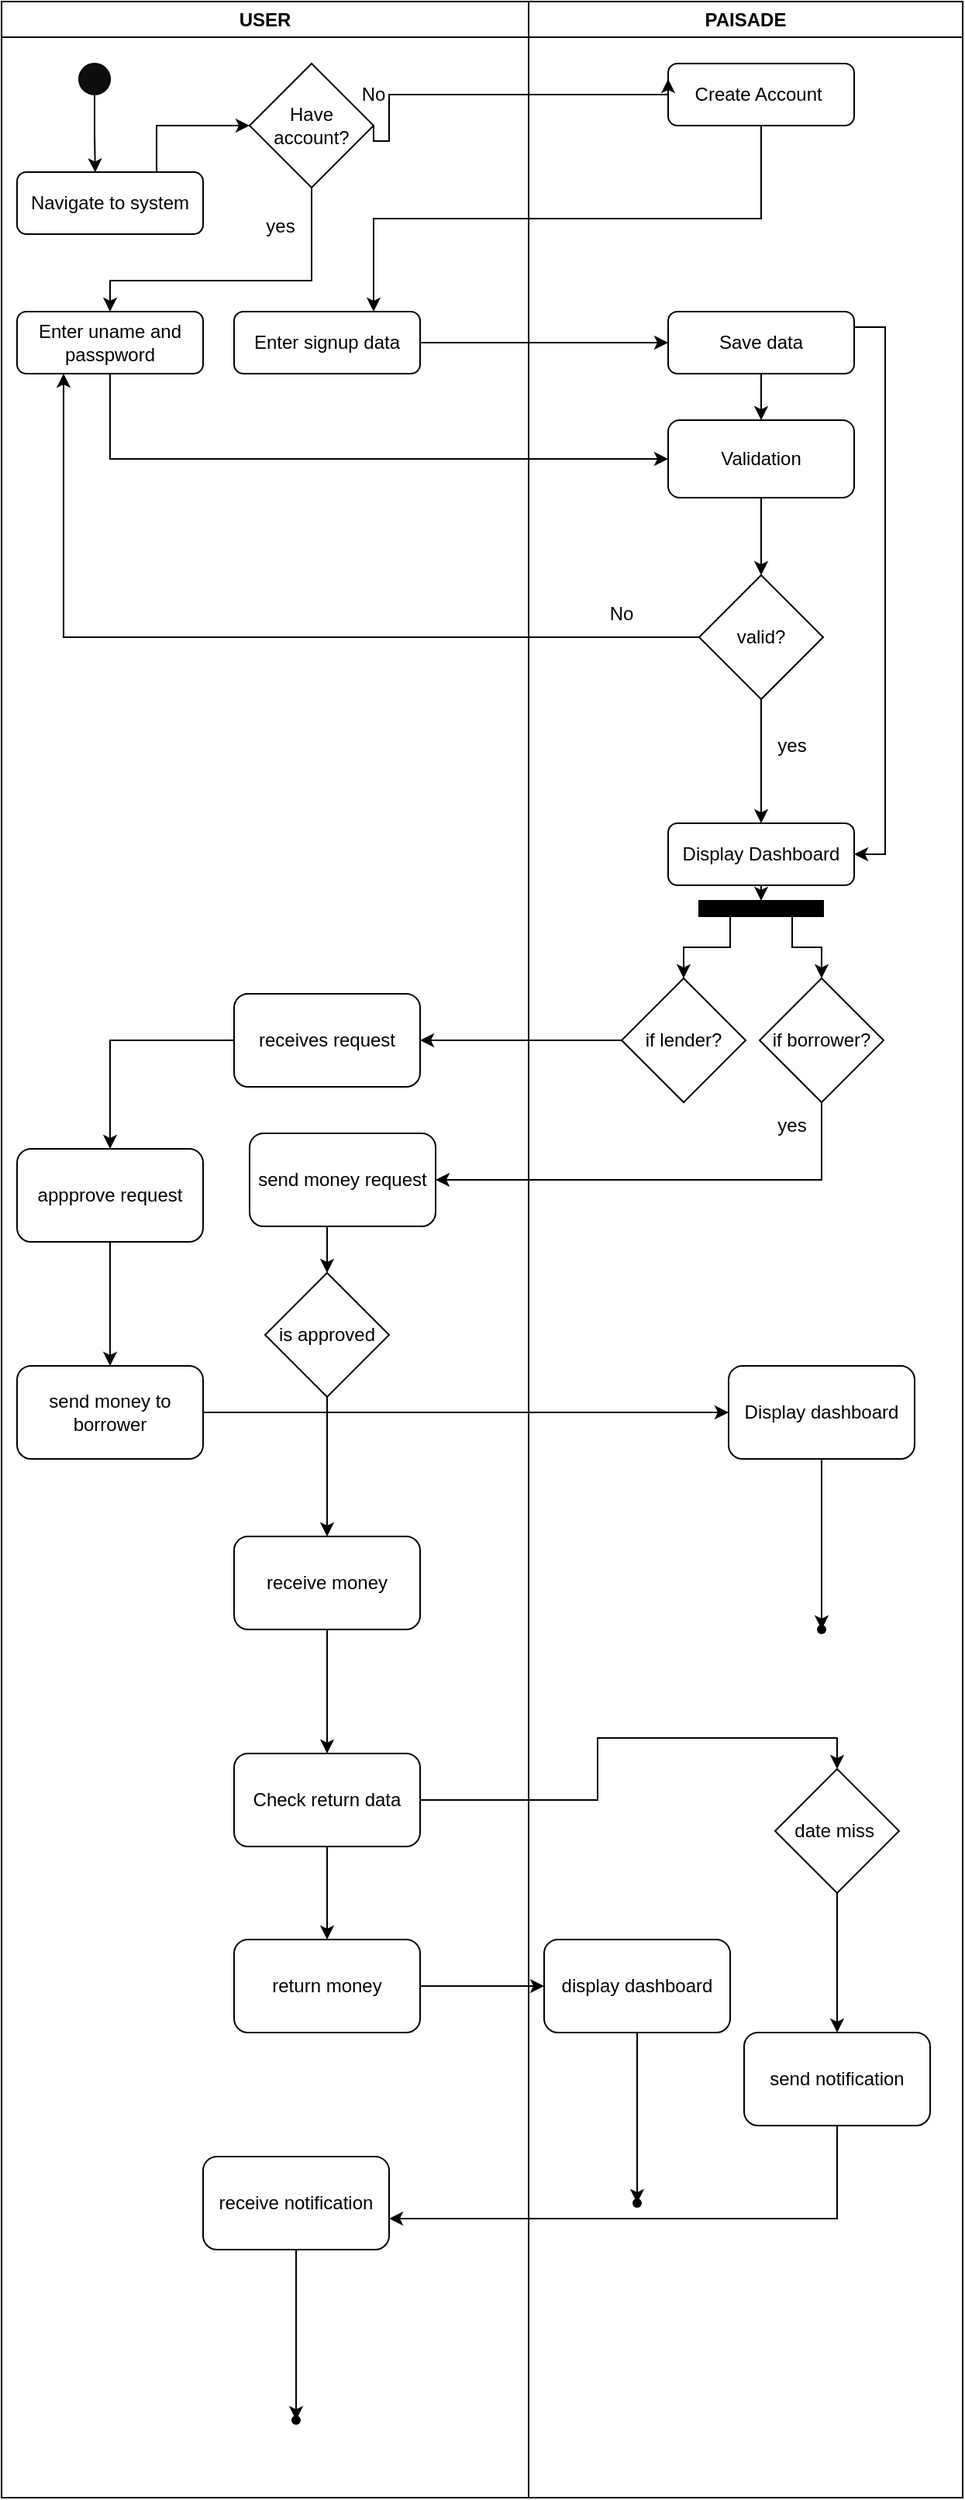 <mxfile version="22.0.3" type="device">
  <diagram name="Page-1" id="zBLn5wDJ_nwDbTgyKjne">
    <mxGraphModel dx="1290" dy="613" grid="1" gridSize="10" guides="1" tooltips="1" connect="1" arrows="1" fold="1" page="1" pageScale="1" pageWidth="850" pageHeight="1100" math="0" shadow="0">
      <root>
        <mxCell id="0" />
        <mxCell id="1" parent="0" />
        <mxCell id="cH3tdMjU5lzQY30ploKg-3" value="USER" style="swimlane;whiteSpace=wrap;html=1;" parent="1" vertex="1">
          <mxGeometry x="120" y="110" width="340" height="1610" as="geometry" />
        </mxCell>
        <mxCell id="cH3tdMjU5lzQY30ploKg-4" style="edgeStyle=orthogonalEdgeStyle;rounded=0;orthogonalLoop=1;jettySize=auto;html=1;exitX=0.5;exitY=1;exitDx=0;exitDy=0;entryX=0.42;entryY=0.005;entryDx=0;entryDy=0;entryPerimeter=0;" parent="cH3tdMjU5lzQY30ploKg-3" source="cH3tdMjU5lzQY30ploKg-5" target="cH3tdMjU5lzQY30ploKg-7" edge="1">
          <mxGeometry relative="1" as="geometry" />
        </mxCell>
        <mxCell id="cH3tdMjU5lzQY30ploKg-5" value="" style="ellipse;whiteSpace=wrap;html=1;aspect=fixed;fillColor=#0D0D0D;" parent="cH3tdMjU5lzQY30ploKg-3" vertex="1">
          <mxGeometry x="50" y="40" width="20" height="20" as="geometry" />
        </mxCell>
        <mxCell id="cH3tdMjU5lzQY30ploKg-6" style="edgeStyle=orthogonalEdgeStyle;rounded=0;orthogonalLoop=1;jettySize=auto;html=1;exitX=0.75;exitY=0;exitDx=0;exitDy=0;entryX=0;entryY=0.5;entryDx=0;entryDy=0;" parent="cH3tdMjU5lzQY30ploKg-3" source="cH3tdMjU5lzQY30ploKg-7" target="cH3tdMjU5lzQY30ploKg-9" edge="1">
          <mxGeometry relative="1" as="geometry" />
        </mxCell>
        <mxCell id="cH3tdMjU5lzQY30ploKg-7" value="Navigate to system" style="rounded=1;whiteSpace=wrap;html=1;" parent="cH3tdMjU5lzQY30ploKg-3" vertex="1">
          <mxGeometry x="10" y="110" width="120" height="40" as="geometry" />
        </mxCell>
        <mxCell id="cH3tdMjU5lzQY30ploKg-8" style="edgeStyle=orthogonalEdgeStyle;rounded=0;orthogonalLoop=1;jettySize=auto;html=1;exitX=0.5;exitY=1;exitDx=0;exitDy=0;entryX=0.5;entryY=0;entryDx=0;entryDy=0;" parent="cH3tdMjU5lzQY30ploKg-3" source="cH3tdMjU5lzQY30ploKg-9" target="cH3tdMjU5lzQY30ploKg-10" edge="1">
          <mxGeometry relative="1" as="geometry">
            <Array as="points">
              <mxPoint x="200" y="180" />
              <mxPoint x="70" y="180" />
            </Array>
          </mxGeometry>
        </mxCell>
        <mxCell id="cH3tdMjU5lzQY30ploKg-9" value="Have account?" style="rhombus;whiteSpace=wrap;html=1;" parent="cH3tdMjU5lzQY30ploKg-3" vertex="1">
          <mxGeometry x="160" y="40" width="80" height="80" as="geometry" />
        </mxCell>
        <mxCell id="cH3tdMjU5lzQY30ploKg-10" value="Enter uname and passpword" style="rounded=1;whiteSpace=wrap;html=1;" parent="cH3tdMjU5lzQY30ploKg-3" vertex="1">
          <mxGeometry x="10" y="200" width="120" height="40" as="geometry" />
        </mxCell>
        <mxCell id="cH3tdMjU5lzQY30ploKg-11" value="Enter signup data" style="rounded=1;whiteSpace=wrap;html=1;" parent="cH3tdMjU5lzQY30ploKg-3" vertex="1">
          <mxGeometry x="150" y="200" width="120" height="40" as="geometry" />
        </mxCell>
        <mxCell id="cH3tdMjU5lzQY30ploKg-12" value="No" style="text;html=1;strokeColor=none;fillColor=none;align=center;verticalAlign=middle;whiteSpace=wrap;rounded=0;" parent="cH3tdMjU5lzQY30ploKg-3" vertex="1">
          <mxGeometry x="210" y="45" width="60" height="30" as="geometry" />
        </mxCell>
        <mxCell id="cH3tdMjU5lzQY30ploKg-13" value="yes" style="text;html=1;strokeColor=none;fillColor=none;align=center;verticalAlign=middle;whiteSpace=wrap;rounded=0;" parent="cH3tdMjU5lzQY30ploKg-3" vertex="1">
          <mxGeometry x="150" y="130" width="60" height="30" as="geometry" />
        </mxCell>
        <mxCell id="cH3tdMjU5lzQY30ploKg-82" style="edgeStyle=orthogonalEdgeStyle;rounded=0;orthogonalLoop=1;jettySize=auto;html=1;exitX=0.5;exitY=1;exitDx=0;exitDy=0;entryX=0.5;entryY=0;entryDx=0;entryDy=0;" parent="cH3tdMjU5lzQY30ploKg-3" source="cH3tdMjU5lzQY30ploKg-55" target="cH3tdMjU5lzQY30ploKg-79" edge="1">
          <mxGeometry relative="1" as="geometry" />
        </mxCell>
        <mxCell id="cH3tdMjU5lzQY30ploKg-55" value="send money request" style="rounded=1;whiteSpace=wrap;html=1;" parent="cH3tdMjU5lzQY30ploKg-3" vertex="1">
          <mxGeometry x="160" y="730" width="120" height="60" as="geometry" />
        </mxCell>
        <mxCell id="cH3tdMjU5lzQY30ploKg-66" style="edgeStyle=orthogonalEdgeStyle;rounded=0;orthogonalLoop=1;jettySize=auto;html=1;exitX=0;exitY=0.5;exitDx=0;exitDy=0;entryX=0.5;entryY=0;entryDx=0;entryDy=0;" parent="cH3tdMjU5lzQY30ploKg-3" source="cH3tdMjU5lzQY30ploKg-63" target="cH3tdMjU5lzQY30ploKg-65" edge="1">
          <mxGeometry relative="1" as="geometry" />
        </mxCell>
        <mxCell id="cH3tdMjU5lzQY30ploKg-63" value="receives request" style="rounded=1;whiteSpace=wrap;html=1;" parent="cH3tdMjU5lzQY30ploKg-3" vertex="1">
          <mxGeometry x="150" y="640" width="120" height="60" as="geometry" />
        </mxCell>
        <mxCell id="cH3tdMjU5lzQY30ploKg-68" value="" style="edgeStyle=orthogonalEdgeStyle;rounded=0;orthogonalLoop=1;jettySize=auto;html=1;" parent="cH3tdMjU5lzQY30ploKg-3" source="cH3tdMjU5lzQY30ploKg-65" target="cH3tdMjU5lzQY30ploKg-67" edge="1">
          <mxGeometry relative="1" as="geometry" />
        </mxCell>
        <mxCell id="cH3tdMjU5lzQY30ploKg-65" value="appprove request" style="rounded=1;whiteSpace=wrap;html=1;" parent="cH3tdMjU5lzQY30ploKg-3" vertex="1">
          <mxGeometry x="10" y="740" width="120" height="60" as="geometry" />
        </mxCell>
        <mxCell id="cH3tdMjU5lzQY30ploKg-67" value="send money to borrower" style="whiteSpace=wrap;html=1;rounded=1;" parent="cH3tdMjU5lzQY30ploKg-3" vertex="1">
          <mxGeometry x="10" y="880" width="120" height="60" as="geometry" />
        </mxCell>
        <mxCell id="cH3tdMjU5lzQY30ploKg-81" value="" style="edgeStyle=orthogonalEdgeStyle;rounded=0;orthogonalLoop=1;jettySize=auto;html=1;" parent="cH3tdMjU5lzQY30ploKg-3" source="cH3tdMjU5lzQY30ploKg-79" target="cH3tdMjU5lzQY30ploKg-80" edge="1">
          <mxGeometry relative="1" as="geometry" />
        </mxCell>
        <mxCell id="cH3tdMjU5lzQY30ploKg-79" value="is approved" style="rhombus;whiteSpace=wrap;html=1;" parent="cH3tdMjU5lzQY30ploKg-3" vertex="1">
          <mxGeometry x="170" y="820" width="80" height="80" as="geometry" />
        </mxCell>
        <mxCell id="cH3tdMjU5lzQY30ploKg-84" value="" style="edgeStyle=orthogonalEdgeStyle;rounded=0;orthogonalLoop=1;jettySize=auto;html=1;" parent="cH3tdMjU5lzQY30ploKg-3" source="cH3tdMjU5lzQY30ploKg-80" target="cH3tdMjU5lzQY30ploKg-83" edge="1">
          <mxGeometry relative="1" as="geometry" />
        </mxCell>
        <mxCell id="cH3tdMjU5lzQY30ploKg-80" value="receive money" style="rounded=1;whiteSpace=wrap;html=1;" parent="cH3tdMjU5lzQY30ploKg-3" vertex="1">
          <mxGeometry x="150" y="990" width="120" height="60" as="geometry" />
        </mxCell>
        <mxCell id="cH3tdMjU5lzQY30ploKg-86" style="edgeStyle=orthogonalEdgeStyle;rounded=0;orthogonalLoop=1;jettySize=auto;html=1;exitX=0.5;exitY=1;exitDx=0;exitDy=0;entryX=0.5;entryY=0;entryDx=0;entryDy=0;" parent="cH3tdMjU5lzQY30ploKg-3" source="cH3tdMjU5lzQY30ploKg-83" target="cH3tdMjU5lzQY30ploKg-85" edge="1">
          <mxGeometry relative="1" as="geometry" />
        </mxCell>
        <mxCell id="cH3tdMjU5lzQY30ploKg-83" value="Check return data" style="whiteSpace=wrap;html=1;rounded=1;" parent="cH3tdMjU5lzQY30ploKg-3" vertex="1">
          <mxGeometry x="150" y="1130" width="120" height="60" as="geometry" />
        </mxCell>
        <mxCell id="cH3tdMjU5lzQY30ploKg-92" value="" style="edgeStyle=orthogonalEdgeStyle;rounded=0;orthogonalLoop=1;jettySize=auto;html=1;" parent="cH3tdMjU5lzQY30ploKg-3" source="cH3tdMjU5lzQY30ploKg-85" target="cH3tdMjU5lzQY30ploKg-91" edge="1">
          <mxGeometry relative="1" as="geometry" />
        </mxCell>
        <mxCell id="cH3tdMjU5lzQY30ploKg-85" value="return money" style="rounded=1;whiteSpace=wrap;html=1;" parent="cH3tdMjU5lzQY30ploKg-3" vertex="1">
          <mxGeometry x="150" y="1250" width="120" height="60" as="geometry" />
        </mxCell>
        <mxCell id="cH3tdMjU5lzQY30ploKg-91" value="display dashboard" style="whiteSpace=wrap;html=1;rounded=1;" parent="cH3tdMjU5lzQY30ploKg-3" vertex="1">
          <mxGeometry x="350" y="1250" width="120" height="60" as="geometry" />
        </mxCell>
        <mxCell id="cH3tdMjU5lzQY30ploKg-101" value="receive notification" style="rounded=1;whiteSpace=wrap;html=1;" parent="cH3tdMjU5lzQY30ploKg-3" vertex="1">
          <mxGeometry x="130" y="1390" width="120" height="60" as="geometry" />
        </mxCell>
        <mxCell id="cH3tdMjU5lzQY30ploKg-14" value="PAISADE" style="swimlane;whiteSpace=wrap;html=1;" parent="1" vertex="1">
          <mxGeometry x="460" y="110" width="280" height="1610" as="geometry" />
        </mxCell>
        <mxCell id="cH3tdMjU5lzQY30ploKg-15" value="Create Account&amp;nbsp;" style="rounded=1;whiteSpace=wrap;html=1;" parent="cH3tdMjU5lzQY30ploKg-14" vertex="1">
          <mxGeometry x="90" y="40" width="120" height="40" as="geometry" />
        </mxCell>
        <mxCell id="cH3tdMjU5lzQY30ploKg-16" style="edgeStyle=orthogonalEdgeStyle;rounded=0;orthogonalLoop=1;jettySize=auto;html=1;exitX=0.5;exitY=1;exitDx=0;exitDy=0;entryX=0.5;entryY=0;entryDx=0;entryDy=0;" parent="cH3tdMjU5lzQY30ploKg-14" source="cH3tdMjU5lzQY30ploKg-18" target="cH3tdMjU5lzQY30ploKg-20" edge="1">
          <mxGeometry relative="1" as="geometry" />
        </mxCell>
        <mxCell id="cH3tdMjU5lzQY30ploKg-17" style="edgeStyle=orthogonalEdgeStyle;rounded=0;orthogonalLoop=1;jettySize=auto;html=1;exitX=1;exitY=0.25;exitDx=0;exitDy=0;entryX=1;entryY=0.5;entryDx=0;entryDy=0;" parent="cH3tdMjU5lzQY30ploKg-14" source="cH3tdMjU5lzQY30ploKg-18" target="cH3tdMjU5lzQY30ploKg-25" edge="1">
          <mxGeometry relative="1" as="geometry" />
        </mxCell>
        <mxCell id="cH3tdMjU5lzQY30ploKg-18" value="Save data" style="rounded=1;whiteSpace=wrap;html=1;" parent="cH3tdMjU5lzQY30ploKg-14" vertex="1">
          <mxGeometry x="90" y="200" width="120" height="40" as="geometry" />
        </mxCell>
        <mxCell id="cH3tdMjU5lzQY30ploKg-19" style="edgeStyle=orthogonalEdgeStyle;rounded=0;orthogonalLoop=1;jettySize=auto;html=1;exitX=0.5;exitY=1;exitDx=0;exitDy=0;entryX=0.5;entryY=0;entryDx=0;entryDy=0;" parent="cH3tdMjU5lzQY30ploKg-14" source="cH3tdMjU5lzQY30ploKg-20" target="cH3tdMjU5lzQY30ploKg-22" edge="1">
          <mxGeometry relative="1" as="geometry" />
        </mxCell>
        <mxCell id="cH3tdMjU5lzQY30ploKg-20" value="Validation" style="rounded=1;whiteSpace=wrap;html=1;" parent="cH3tdMjU5lzQY30ploKg-14" vertex="1">
          <mxGeometry x="90" y="270" width="120" height="50" as="geometry" />
        </mxCell>
        <mxCell id="cH3tdMjU5lzQY30ploKg-21" style="edgeStyle=orthogonalEdgeStyle;rounded=0;orthogonalLoop=1;jettySize=auto;html=1;exitX=0.5;exitY=1;exitDx=0;exitDy=0;entryX=0.5;entryY=0;entryDx=0;entryDy=0;" parent="cH3tdMjU5lzQY30ploKg-14" source="cH3tdMjU5lzQY30ploKg-22" target="cH3tdMjU5lzQY30ploKg-25" edge="1">
          <mxGeometry relative="1" as="geometry" />
        </mxCell>
        <mxCell id="cH3tdMjU5lzQY30ploKg-22" value="valid?" style="rhombus;whiteSpace=wrap;html=1;" parent="cH3tdMjU5lzQY30ploKg-14" vertex="1">
          <mxGeometry x="110" y="370" width="80" height="80" as="geometry" />
        </mxCell>
        <mxCell id="cH3tdMjU5lzQY30ploKg-23" value="No" style="text;html=1;strokeColor=none;fillColor=none;align=center;verticalAlign=middle;whiteSpace=wrap;rounded=0;" parent="cH3tdMjU5lzQY30ploKg-14" vertex="1">
          <mxGeometry x="30" y="380" width="60" height="30" as="geometry" />
        </mxCell>
        <mxCell id="sCL16QilqETM9_8wd9ty-2" style="edgeStyle=orthogonalEdgeStyle;rounded=0;orthogonalLoop=1;jettySize=auto;html=1;exitX=0.5;exitY=1;exitDx=0;exitDy=0;entryX=0.5;entryY=0;entryDx=0;entryDy=0;" edge="1" parent="cH3tdMjU5lzQY30ploKg-14" source="cH3tdMjU5lzQY30ploKg-25" target="cH3tdMjU5lzQY30ploKg-57">
          <mxGeometry relative="1" as="geometry" />
        </mxCell>
        <mxCell id="cH3tdMjU5lzQY30ploKg-25" value="Display Dashboard" style="rounded=1;whiteSpace=wrap;html=1;" parent="cH3tdMjU5lzQY30ploKg-14" vertex="1">
          <mxGeometry x="90" y="530" width="120" height="40" as="geometry" />
        </mxCell>
        <mxCell id="cH3tdMjU5lzQY30ploKg-27" value="yes" style="text;html=1;strokeColor=none;fillColor=none;align=center;verticalAlign=middle;whiteSpace=wrap;rounded=0;" parent="cH3tdMjU5lzQY30ploKg-14" vertex="1">
          <mxGeometry x="140" y="465" width="60" height="30" as="geometry" />
        </mxCell>
        <mxCell id="cH3tdMjU5lzQY30ploKg-60" style="edgeStyle=orthogonalEdgeStyle;rounded=0;orthogonalLoop=1;jettySize=auto;html=1;exitX=0.25;exitY=1;exitDx=0;exitDy=0;entryX=0.5;entryY=0;entryDx=0;entryDy=0;" parent="cH3tdMjU5lzQY30ploKg-14" source="cH3tdMjU5lzQY30ploKg-57" target="cH3tdMjU5lzQY30ploKg-58" edge="1">
          <mxGeometry relative="1" as="geometry" />
        </mxCell>
        <mxCell id="cH3tdMjU5lzQY30ploKg-61" style="edgeStyle=orthogonalEdgeStyle;rounded=0;orthogonalLoop=1;jettySize=auto;html=1;exitX=0.75;exitY=1;exitDx=0;exitDy=0;entryX=0.5;entryY=0;entryDx=0;entryDy=0;" parent="cH3tdMjU5lzQY30ploKg-14" source="cH3tdMjU5lzQY30ploKg-57" target="cH3tdMjU5lzQY30ploKg-46" edge="1">
          <mxGeometry relative="1" as="geometry" />
        </mxCell>
        <mxCell id="cH3tdMjU5lzQY30ploKg-57" value="" style="rounded=0;whiteSpace=wrap;html=1;fillColor=#000000;" parent="cH3tdMjU5lzQY30ploKg-14" vertex="1">
          <mxGeometry x="110" y="580" width="80" height="10" as="geometry" />
        </mxCell>
        <mxCell id="cH3tdMjU5lzQY30ploKg-46" value="if borrower?" style="rhombus;whiteSpace=wrap;html=1;" parent="cH3tdMjU5lzQY30ploKg-14" vertex="1">
          <mxGeometry x="149" y="630" width="80" height="80" as="geometry" />
        </mxCell>
        <mxCell id="cH3tdMjU5lzQY30ploKg-58" value="if lender?" style="rhombus;whiteSpace=wrap;html=1;" parent="cH3tdMjU5lzQY30ploKg-14" vertex="1">
          <mxGeometry x="60" y="630" width="80" height="80" as="geometry" />
        </mxCell>
        <mxCell id="cH3tdMjU5lzQY30ploKg-52" value="yes" style="text;html=1;strokeColor=none;fillColor=none;align=center;verticalAlign=middle;whiteSpace=wrap;rounded=0;" parent="cH3tdMjU5lzQY30ploKg-14" vertex="1">
          <mxGeometry x="140" y="710" width="60" height="30" as="geometry" />
        </mxCell>
        <mxCell id="cH3tdMjU5lzQY30ploKg-88" value="" style="edgeStyle=orthogonalEdgeStyle;rounded=0;orthogonalLoop=1;jettySize=auto;html=1;" parent="cH3tdMjU5lzQY30ploKg-14" source="cH3tdMjU5lzQY30ploKg-71" target="cH3tdMjU5lzQY30ploKg-87" edge="1">
          <mxGeometry relative="1" as="geometry" />
        </mxCell>
        <mxCell id="cH3tdMjU5lzQY30ploKg-71" value="Display dashboard" style="whiteSpace=wrap;html=1;rounded=1;" parent="cH3tdMjU5lzQY30ploKg-14" vertex="1">
          <mxGeometry x="129" y="880" width="120" height="60" as="geometry" />
        </mxCell>
        <mxCell id="cH3tdMjU5lzQY30ploKg-87" value="" style="shape=waypoint;sketch=0;size=6;pointerEvents=1;points=[];fillColor=default;resizable=0;rotatable=0;perimeter=centerPerimeter;snapToPoint=1;rounded=1;" parent="cH3tdMjU5lzQY30ploKg-14" vertex="1">
          <mxGeometry x="179" y="1040" width="20" height="20" as="geometry" />
        </mxCell>
        <mxCell id="cH3tdMjU5lzQY30ploKg-100" value="" style="edgeStyle=orthogonalEdgeStyle;rounded=0;orthogonalLoop=1;jettySize=auto;html=1;" parent="cH3tdMjU5lzQY30ploKg-14" source="cH3tdMjU5lzQY30ploKg-89" target="cH3tdMjU5lzQY30ploKg-99" edge="1">
          <mxGeometry relative="1" as="geometry" />
        </mxCell>
        <mxCell id="cH3tdMjU5lzQY30ploKg-89" value="date miss&amp;nbsp;" style="rhombus;whiteSpace=wrap;html=1;" parent="cH3tdMjU5lzQY30ploKg-14" vertex="1">
          <mxGeometry x="159" y="1140" width="80" height="80" as="geometry" />
        </mxCell>
        <mxCell id="cH3tdMjU5lzQY30ploKg-97" value="" style="shape=waypoint;sketch=0;size=6;pointerEvents=1;points=[];fillColor=default;resizable=0;rotatable=0;perimeter=centerPerimeter;snapToPoint=1;rounded=1;" parent="cH3tdMjU5lzQY30ploKg-14" vertex="1">
          <mxGeometry x="60" y="1410" width="20" height="20" as="geometry" />
        </mxCell>
        <mxCell id="cH3tdMjU5lzQY30ploKg-99" value="send notification" style="rounded=1;whiteSpace=wrap;html=1;" parent="cH3tdMjU5lzQY30ploKg-14" vertex="1">
          <mxGeometry x="139" y="1310" width="120" height="60" as="geometry" />
        </mxCell>
        <mxCell id="cH3tdMjU5lzQY30ploKg-28" style="edgeStyle=orthogonalEdgeStyle;rounded=0;orthogonalLoop=1;jettySize=auto;html=1;exitX=1;exitY=0.5;exitDx=0;exitDy=0;entryX=0;entryY=0.25;entryDx=0;entryDy=0;" parent="1" source="cH3tdMjU5lzQY30ploKg-9" target="cH3tdMjU5lzQY30ploKg-15" edge="1">
          <mxGeometry relative="1" as="geometry">
            <Array as="points">
              <mxPoint x="370" y="200" />
              <mxPoint x="370" y="170" />
            </Array>
          </mxGeometry>
        </mxCell>
        <mxCell id="cH3tdMjU5lzQY30ploKg-29" style="edgeStyle=orthogonalEdgeStyle;rounded=0;orthogonalLoop=1;jettySize=auto;html=1;exitX=0.5;exitY=1;exitDx=0;exitDy=0;entryX=0.75;entryY=0;entryDx=0;entryDy=0;" parent="1" source="cH3tdMjU5lzQY30ploKg-15" target="cH3tdMjU5lzQY30ploKg-11" edge="1">
          <mxGeometry relative="1" as="geometry" />
        </mxCell>
        <mxCell id="cH3tdMjU5lzQY30ploKg-30" style="edgeStyle=orthogonalEdgeStyle;rounded=0;orthogonalLoop=1;jettySize=auto;html=1;exitX=1;exitY=0.5;exitDx=0;exitDy=0;entryX=0;entryY=0.5;entryDx=0;entryDy=0;" parent="1" source="cH3tdMjU5lzQY30ploKg-11" target="cH3tdMjU5lzQY30ploKg-18" edge="1">
          <mxGeometry relative="1" as="geometry" />
        </mxCell>
        <mxCell id="cH3tdMjU5lzQY30ploKg-31" style="edgeStyle=orthogonalEdgeStyle;rounded=0;orthogonalLoop=1;jettySize=auto;html=1;exitX=0.5;exitY=1;exitDx=0;exitDy=0;entryX=0;entryY=0.5;entryDx=0;entryDy=0;" parent="1" source="cH3tdMjU5lzQY30ploKg-10" target="cH3tdMjU5lzQY30ploKg-20" edge="1">
          <mxGeometry relative="1" as="geometry" />
        </mxCell>
        <mxCell id="cH3tdMjU5lzQY30ploKg-32" style="edgeStyle=orthogonalEdgeStyle;rounded=0;orthogonalLoop=1;jettySize=auto;html=1;exitX=0;exitY=0.5;exitDx=0;exitDy=0;entryX=0.25;entryY=1;entryDx=0;entryDy=0;" parent="1" source="cH3tdMjU5lzQY30ploKg-22" target="cH3tdMjU5lzQY30ploKg-10" edge="1">
          <mxGeometry relative="1" as="geometry" />
        </mxCell>
        <mxCell id="cH3tdMjU5lzQY30ploKg-62" style="edgeStyle=orthogonalEdgeStyle;rounded=0;orthogonalLoop=1;jettySize=auto;html=1;exitX=0.5;exitY=1;exitDx=0;exitDy=0;entryX=1;entryY=0.5;entryDx=0;entryDy=0;" parent="1" source="cH3tdMjU5lzQY30ploKg-46" target="cH3tdMjU5lzQY30ploKg-55" edge="1">
          <mxGeometry relative="1" as="geometry" />
        </mxCell>
        <mxCell id="cH3tdMjU5lzQY30ploKg-64" value="" style="edgeStyle=orthogonalEdgeStyle;rounded=0;orthogonalLoop=1;jettySize=auto;html=1;" parent="1" source="cH3tdMjU5lzQY30ploKg-58" target="cH3tdMjU5lzQY30ploKg-63" edge="1">
          <mxGeometry relative="1" as="geometry" />
        </mxCell>
        <mxCell id="cH3tdMjU5lzQY30ploKg-72" value="" style="edgeStyle=orthogonalEdgeStyle;rounded=0;orthogonalLoop=1;jettySize=auto;html=1;" parent="1" source="cH3tdMjU5lzQY30ploKg-67" target="cH3tdMjU5lzQY30ploKg-71" edge="1">
          <mxGeometry relative="1" as="geometry" />
        </mxCell>
        <mxCell id="cH3tdMjU5lzQY30ploKg-90" style="edgeStyle=orthogonalEdgeStyle;rounded=0;orthogonalLoop=1;jettySize=auto;html=1;exitX=1;exitY=0.5;exitDx=0;exitDy=0;entryX=0.5;entryY=0;entryDx=0;entryDy=0;" parent="1" source="cH3tdMjU5lzQY30ploKg-83" target="cH3tdMjU5lzQY30ploKg-89" edge="1">
          <mxGeometry relative="1" as="geometry" />
        </mxCell>
        <mxCell id="cH3tdMjU5lzQY30ploKg-98" value="" style="edgeStyle=orthogonalEdgeStyle;rounded=0;orthogonalLoop=1;jettySize=auto;html=1;" parent="1" source="cH3tdMjU5lzQY30ploKg-91" target="cH3tdMjU5lzQY30ploKg-97" edge="1">
          <mxGeometry relative="1" as="geometry" />
        </mxCell>
        <mxCell id="cH3tdMjU5lzQY30ploKg-102" value="" style="edgeStyle=orthogonalEdgeStyle;rounded=0;orthogonalLoop=1;jettySize=auto;html=1;" parent="1" source="cH3tdMjU5lzQY30ploKg-99" target="cH3tdMjU5lzQY30ploKg-101" edge="1">
          <mxGeometry relative="1" as="geometry">
            <Array as="points">
              <mxPoint x="659" y="1540" />
            </Array>
          </mxGeometry>
        </mxCell>
        <mxCell id="cH3tdMjU5lzQY30ploKg-103" value="" style="shape=waypoint;sketch=0;size=6;pointerEvents=1;points=[];fillColor=default;resizable=0;rotatable=0;perimeter=centerPerimeter;snapToPoint=1;rounded=1;" parent="1" vertex="1">
          <mxGeometry x="300" y="1660" width="20" height="20" as="geometry" />
        </mxCell>
        <mxCell id="cH3tdMjU5lzQY30ploKg-104" value="" style="edgeStyle=orthogonalEdgeStyle;rounded=0;orthogonalLoop=1;jettySize=auto;html=1;" parent="1" source="cH3tdMjU5lzQY30ploKg-101" target="cH3tdMjU5lzQY30ploKg-103" edge="1">
          <mxGeometry relative="1" as="geometry" />
        </mxCell>
      </root>
    </mxGraphModel>
  </diagram>
</mxfile>
